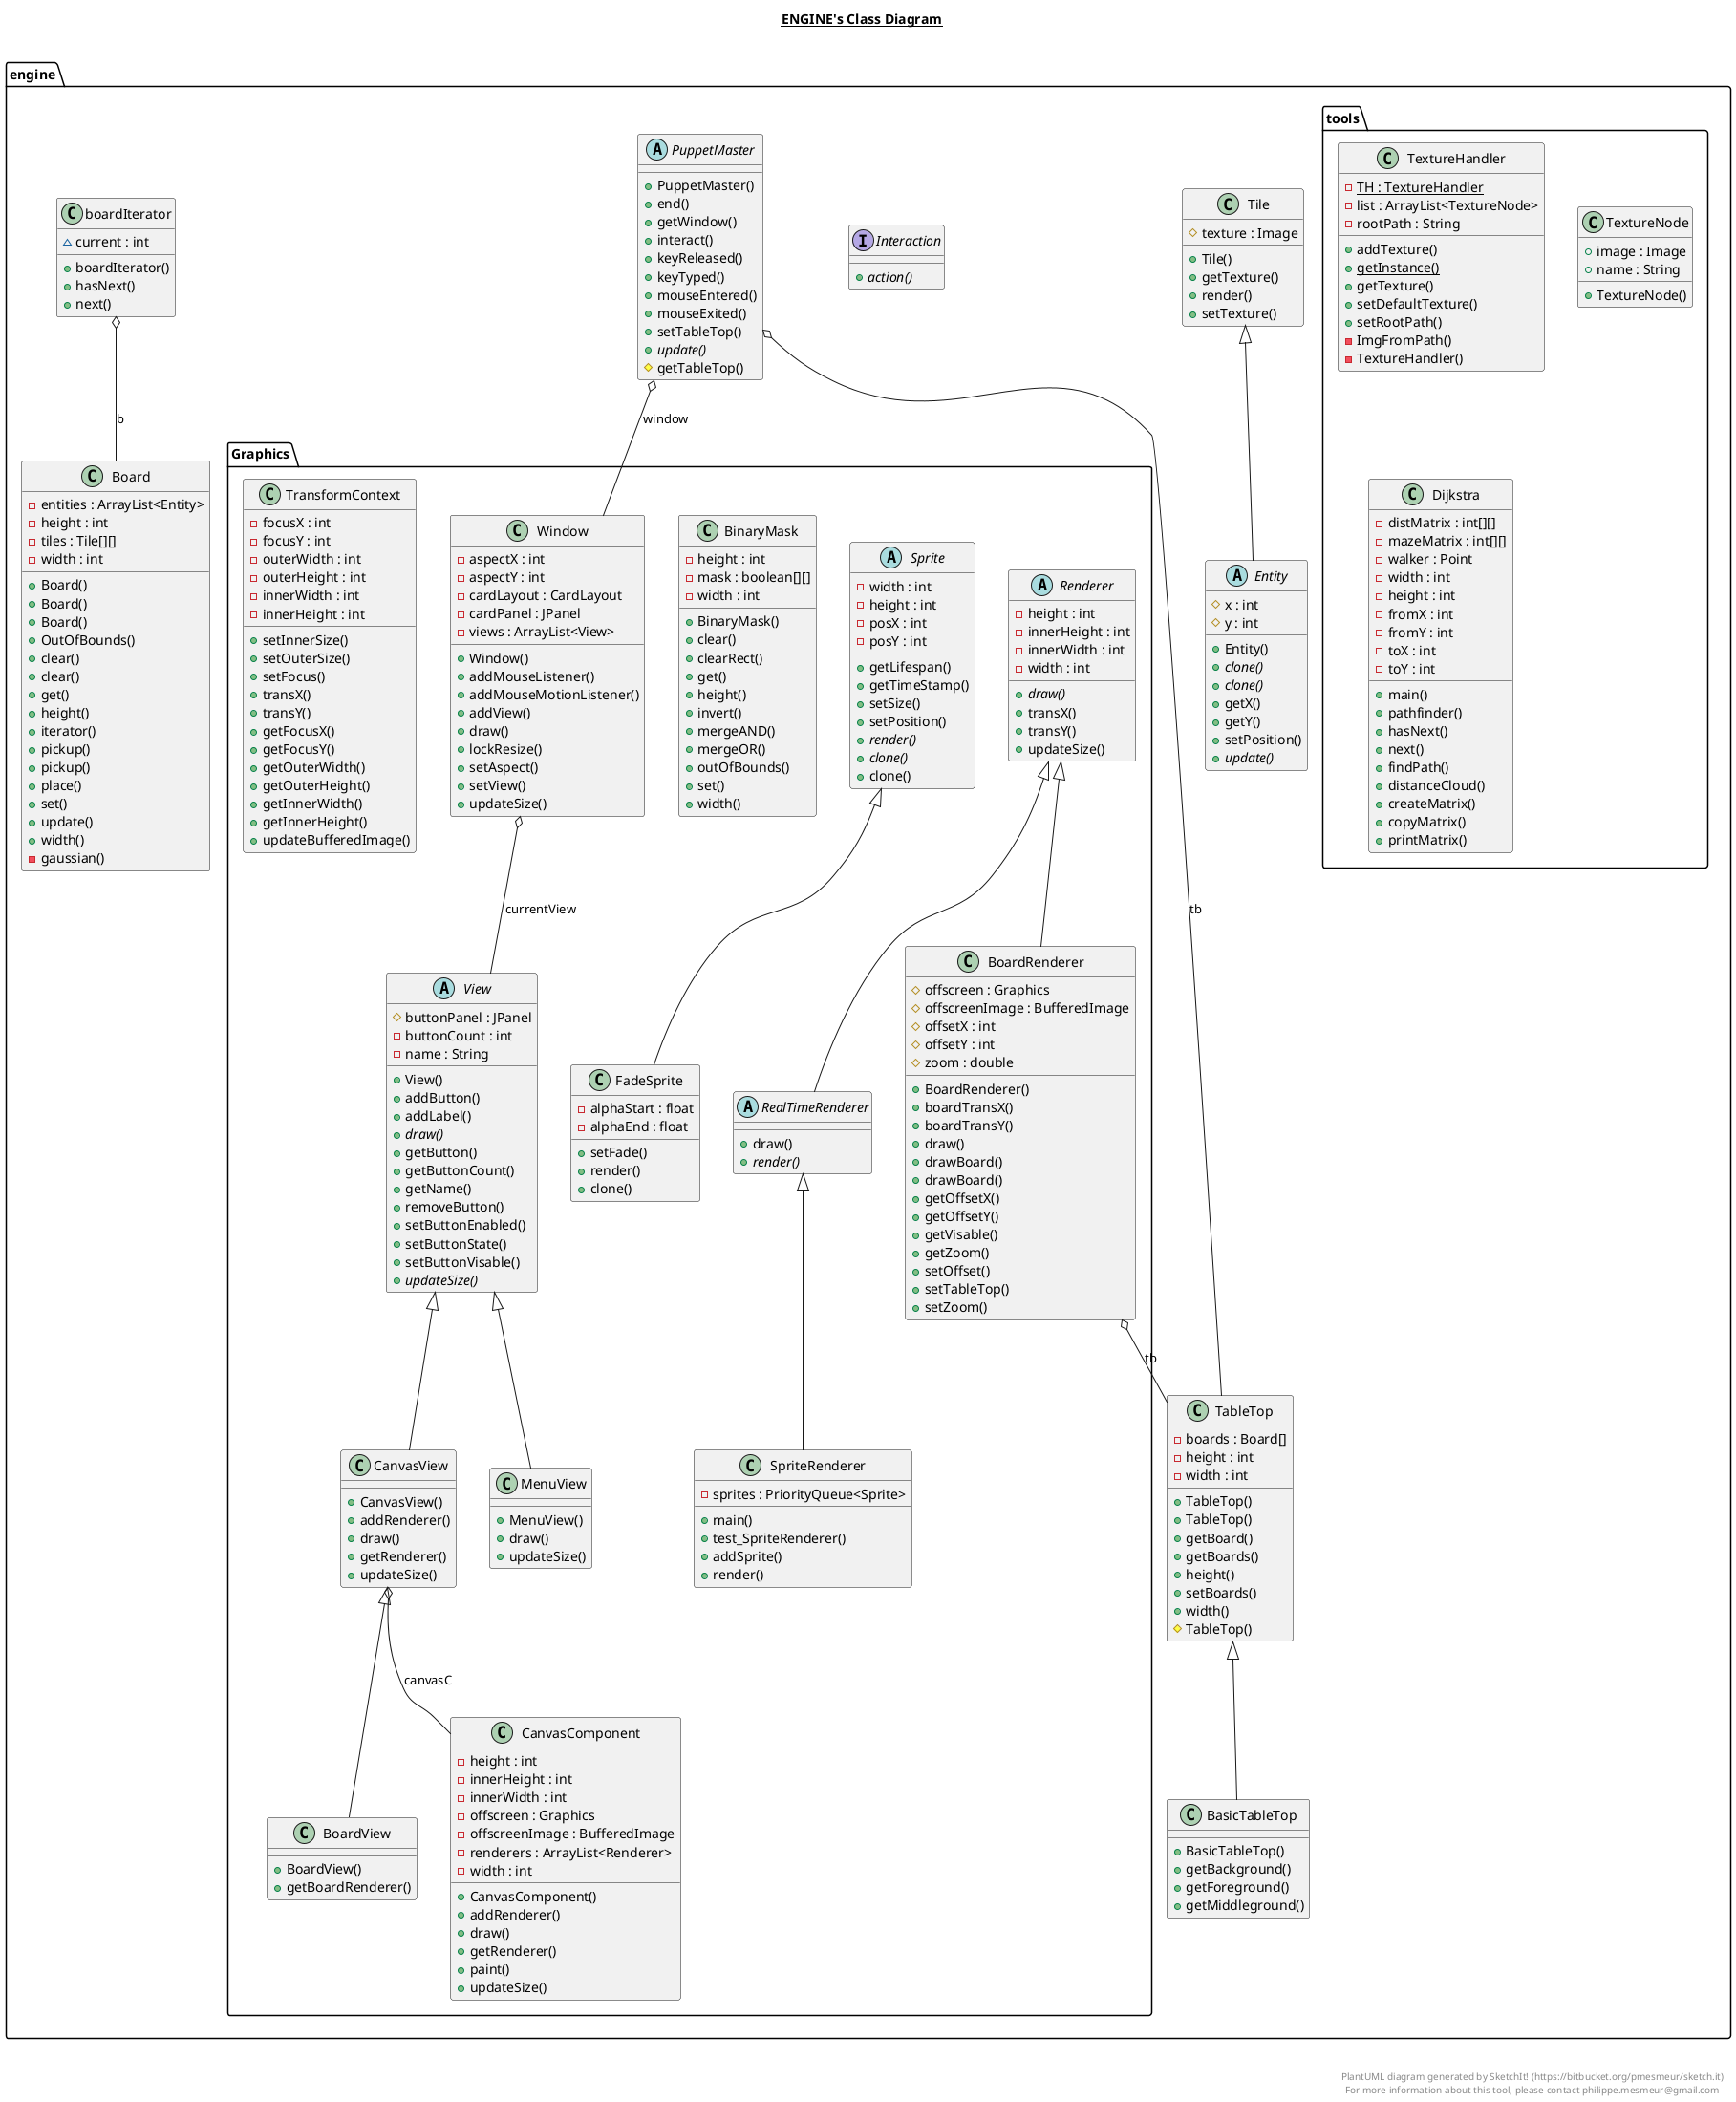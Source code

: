 @startuml

title __ENGINE's Class Diagram__\n

  namespace engine {
    class engine.BasicTableTop {
        + BasicTableTop()
        + getBackground()
        + getForeground()
        + getMiddleground()
    }
  }
  

  namespace engine {
    class engine.Graphics.BinaryMask {
        - height : int
        - mask : boolean[][]
        - width : int
        + BinaryMask()
        + clear()
        + clearRect()
        + get()
        + height()
        + invert()
        + mergeAND()
        + mergeOR()
        + outOfBounds()
        + set()
        + width()
    }
  }
  

  namespace engine {
    class engine.Board {
        - entities : ArrayList<Entity>
        - height : int
        - tiles : Tile[][]
        - width : int
        + Board()
        + Board()
        + Board()
        + OutOfBounds()
        + clear()
        + clear()
        + get()
        + height()
        + iterator()
        + pickup()
        + pickup()
        + place()
        + set()
        + update()
        + width()
        - gaussian()
    }
  }
  

  namespace engine {
    class engine.Graphics.BoardRenderer {
        # offscreen : Graphics
        # offscreenImage : BufferedImage
        # offsetX : int
        # offsetY : int
        # zoom : double
        + BoardRenderer()
        + boardTransX()
        + boardTransY()
        + draw()
        + drawBoard()
        + drawBoard()
        + getOffsetX()
        + getOffsetY()
        + getVisable()
        + getZoom()
        + setOffset()
        + setTableTop()
        + setZoom()
    }
  }
  

  namespace engine {
    class engine.Graphics.BoardView {
        + BoardView()
        + getBoardRenderer()
    }
  }
  

  namespace engine {
    class engine.Graphics.CanvasComponent {
        - height : int
        - innerHeight : int
        - innerWidth : int
        - offscreen : Graphics
        - offscreenImage : BufferedImage
        - renderers : ArrayList<Renderer>
        - width : int
        + CanvasComponent()
        + addRenderer()
        + draw()
        + getRenderer()
        + paint()
        + updateSize()
    }
  }
  

  namespace engine {
    class engine.Graphics.CanvasView {
        + CanvasView()
        + addRenderer()
        + draw()
        + getRenderer()
        + updateSize()
    }
  }
  

  namespace engine {
    abstract class engine.Entity {
        # x : int
        # y : int
        + Entity()
        {abstract} + clone()
        {abstract} + clone()
        + getX()
        + getY()
        + setPosition()
        {abstract} + update()
    }
  }
  

  namespace engine {
    interface engine.Interaction {
        {abstract} + action()
    }
  }
  

  namespace engine {
    class engine.Graphics.MenuView {
        + MenuView()
        + draw()
        + updateSize()
    }
  }
  

  namespace engine {
    abstract class engine.PuppetMaster {
        + PuppetMaster()
        + end()
        + getWindow()
        + interact()
        + keyReleased()
        + keyTyped()
        + mouseEntered()
        + mouseExited()
        + setTableTop()
        {abstract} + update()
        # getTableTop()
    }
  }


  namespace engine {
    abstract class engine.Graphics.RealTimeRenderer{
        + draw()
        {abstract} + render()
    }
  }


  namespace engine {
    abstract class engine.Graphics.Renderer {
        - height : int
        - innerHeight : int
        - innerWidth : int
        - width : int
        {abstract} + draw()
        + transX()
        + transY()
        + updateSize()
    }
  }
  

  namespace engine {
    class engine.TableTop {
        - boards : Board[]
        - height : int
        - width : int
        + TableTop()
        + TableTop()
        + getBoard()
        + getBoards()
        + height()
        + setBoards()
        + width()
        # TableTop()
    }
  }
  

  namespace engine {
    class engine.tools.TextureHandler {
        {static} - TH : TextureHandler
        - list : ArrayList<TextureNode>
        - rootPath : String
        + addTexture()
        {static} + getInstance()
        + getTexture()
        + setDefaultTexture()
        + setRootPath()
        - ImgFromPath()
        - TextureHandler()
    }
  }
  

  namespace engine {
    class engine.tools.TextureNode {
        + image : Image
        + name : String
        + TextureNode()
    }
  }


  namespace engine {
    class engine.tools.Dijkstra {
        - distMatrix : int[][]
        - mazeMatrix : int[][]
        - walker : Point
        - width : int
        - height : int
        - fromX : int
        - fromY : int
        - toX : int
        - toY : int
        + main()
        + pathfinder()
        + hasNext()
        + next()
        + findPath()
        + distanceCloud()
        + createMatrix()
        + copyMatrix()
        + printMatrix()
    }
  }
  

  namespace engine {
    class engine.Tile {
        # texture : Image
        + Tile()
        + getTexture()
        + render()
        + setTexture()
    }
  }
  

  namespace engine {
    abstract class engine.Graphics.View {
        # buttonPanel : JPanel
        - buttonCount : int
        - name : String
        + View()
        + addButton()
        + addLabel()
        {abstract} + draw()
        + getButton()
        + getButtonCount()
        + getName()
        + removeButton()
        + setButtonEnabled()
        + setButtonState()
        + setButtonVisable()
        {abstract} + updateSize()
    }
  }

  namespace engine{
    abstract class engine.Graphics.Sprite{
        - width : int
        - height : int
        - posX : int
        - posY : int
        + getLifespan()
        + getTimeStamp()
        + setSize()
        + setPosition()
        {abstract} + render()
        {abstract} + clone()
        + clone()
    }
  }

  namespace engine{
    class engine.Graphics.SpriteRenderer{
        - sprites : PriorityQueue<Sprite>
        + main()
        + test_SpriteRenderer()
        + addSprite()
        + render()
    }
  }

  namespace engine {
    class engine.Graphics.FadeSprite{
        - alphaStart : float
        - alphaEnd : float
        + setFade()
        + render()
        + clone()
    }
  }
  

  namespace engine {
    class engine.Graphics.Window {
        - aspectX : int
        - aspectY : int
        - cardLayout : CardLayout
        - cardPanel : JPanel
        - views : ArrayList<View>
        + Window()
        + addMouseListener()
        + addMouseMotionListener()
        + addView()
        + draw()
        + lockResize()
        + setAspect()
        + setView()
        + updateSize()
    }
  }

  namespace engine{
    class engine.Graphics.TransformContext{
        - focusX : int
        - focusY : int
        - outerWidth : int
        - outerHeight : int
        - innerWidth : int
        - innerHeight : int
        + setInnerSize()
        + setOuterSize()
        + setFocus()
        + transX()
        + transY()
        + getFocusX()
        + getFocusY()
        + getOuterWidth()
        + getOuterHeight()
        + getInnerWidth()
        + getInnerHeight()
        + updateBufferedImage()
    }
  }
  

  namespace engine {
    class engine.boardIterator {
        ~ current : int
        + boardIterator()
        + hasNext()
        + next()
    }
  }
  
  engine.Graphics.FadeSprite -up-|> engine.Graphics.Sprite
  engine.Graphics.SpriteRenderer -up-|> engine.Graphics.RealTimeRenderer
  engine.BasicTableTop -up-|> engine.TableTop
  engine.Graphics.RealTimeRenderer -up-|> engine.Graphics.Renderer
  engine.Graphics.BoardRenderer -up-|> engine.Graphics.Renderer
  engine.Graphics.BoardRenderer o-- engine.TableTop : tb
  engine.Graphics.BoardView -up-|> engine.Graphics.CanvasView
  engine.Graphics.CanvasView -up-|> engine.Graphics.View
  engine.Graphics.CanvasView o-- engine.Graphics.CanvasComponent : canvasC
  engine.Entity -up-|> engine.Tile
  engine.Graphics.MenuView -up-|> engine.Graphics.View
  engine.PuppetMaster o-- engine.TableTop : tb
  engine.PuppetMaster o-- engine.Graphics.Window : window
  engine.Graphics.Window o-- engine.Graphics.View : currentView
  engine.boardIterator o-- engine.Board : b


right footer


PlantUML diagram generated by SketchIt! (https://bitbucket.org/pmesmeur/sketch.it)
For more information about this tool, please contact philippe.mesmeur@gmail.com
endfooter

@enduml
